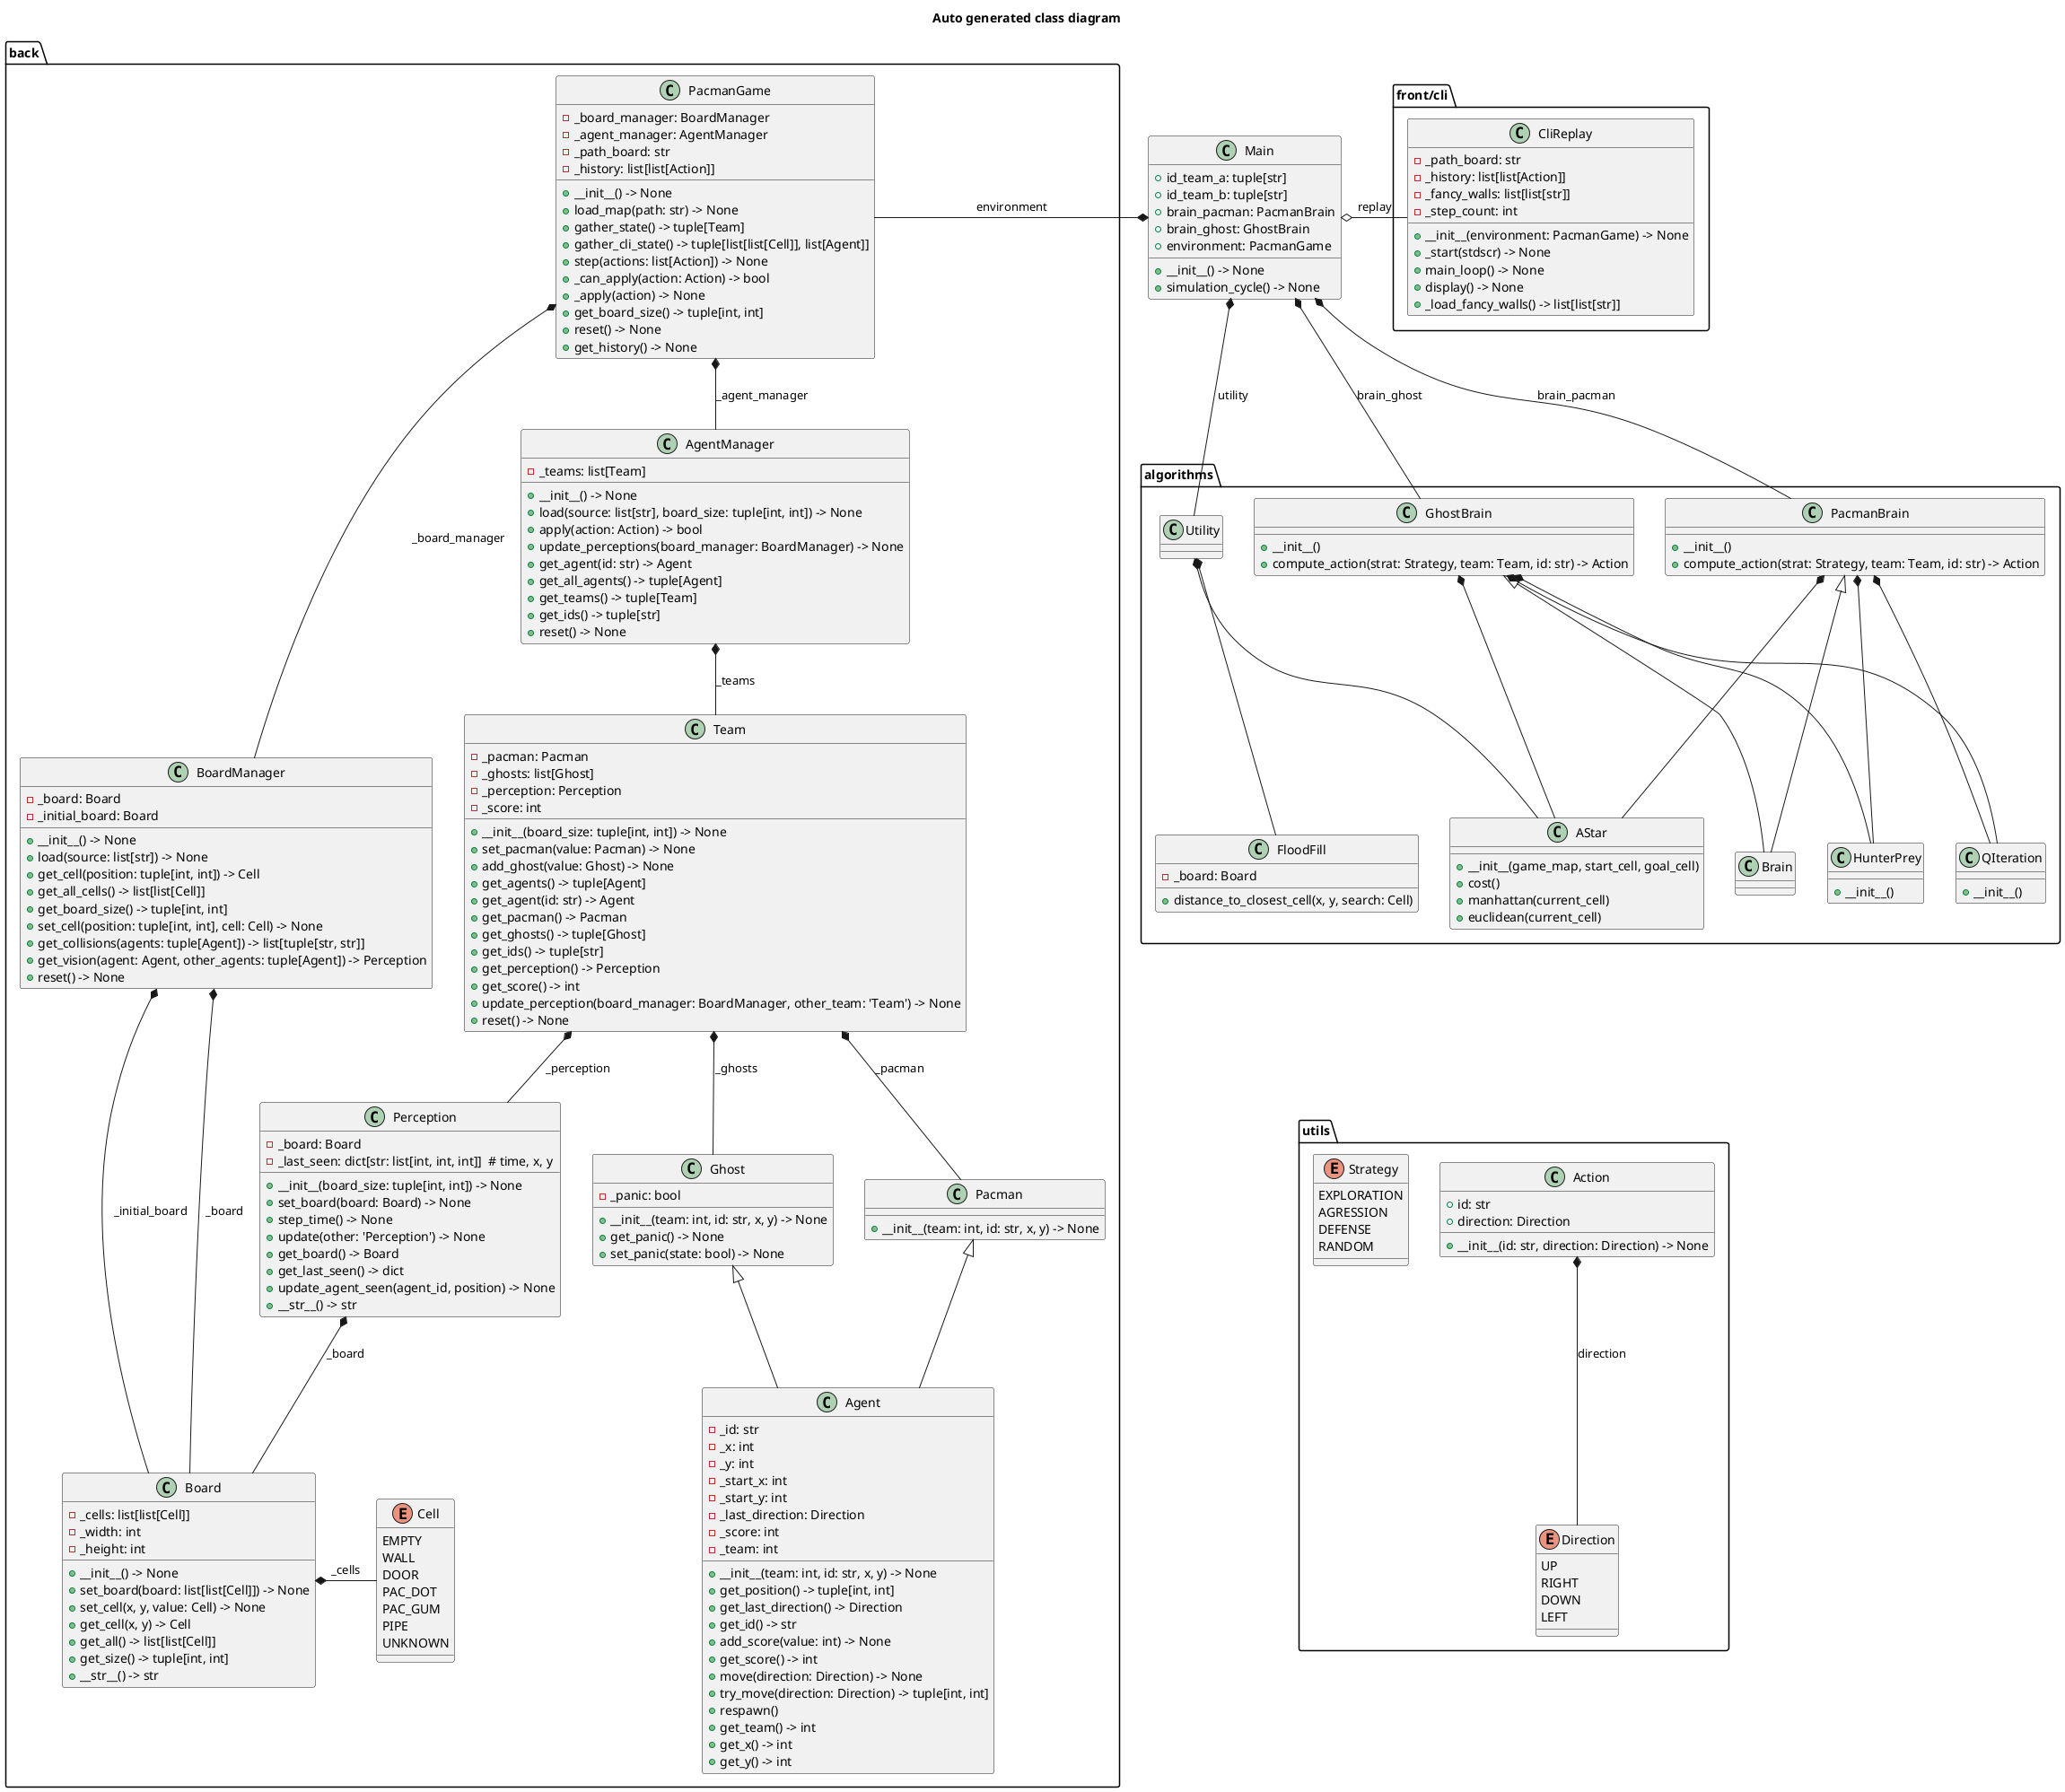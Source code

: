 @startuml class_full
title Auto generated class diagram

package utils {
class Action{
+id: str
+direction: Direction
+ __init__(id: str, direction: Direction) -> None
}
Action *-- Direction : direction

enum Direction {
    UP
    RIGHT
    DOWN
    LEFT
}

enum Strategy {
    EXPLORATION
    AGRESSION
    DEFENSE
    RANDOM
}

}
package back {
class Agent{
-_id: str
-_x: int
-_y: int
-_start_x: int
-_start_y: int
-_last_direction: Direction
-_score: int
-_team: int
+ __init__(team: int, id: str, x, y) -> None
+ get_position() -> tuple[int, int]
+ get_last_direction() -> Direction
+ get_id() -> str
+ add_score(value: int) -> None
+ get_score() -> int
+ move(direction: Direction) -> None
+ try_move(direction: Direction) -> tuple[int, int]
+ respawn()
+ get_team() -> int
+ get_x() -> int
+ get_y() -> int
}

class AgentManager{
-_teams: list[Team]
+ __init__() -> None
+ load(source: list[str], board_size: tuple[int, int]) -> None
+ apply(action: Action) -> bool
+ update_perceptions(board_manager: BoardManager) -> None
+ get_agent(id: str) -> Agent
+ get_all_agents() -> tuple[Agent]
+ get_teams() -> tuple[Team]
+ get_ids() -> tuple[str]
+ reset() -> None
}
AgentManager *-- Team : _teams

class Board{
-_cells: list[list[Cell]]
-_width: int
-_height: int
+ __init__() -> None
+ set_board(board: list[list[Cell]]) -> None
+ set_cell(x, y, value: Cell) -> None
+ get_cell(x, y) -> Cell
+ get_all() -> list[list[Cell]]
+ get_size() -> tuple[int, int]
+ __str__() -> str
}
Board *-r- Cell : _cells

enum Cell {
    EMPTY
    WALL
    DOOR
    PAC_DOT
    PAC_GUM
    PIPE
    UNKNOWN
}

class BoardManager{
-_board: Board
-_initial_board: Board
+ __init__() -> None
+ load(source: list[str]) -> None
+ get_cell(position: tuple[int, int]) -> Cell
+ get_all_cells() -> list[list[Cell]]
+ get_board_size() -> tuple[int, int]
+ set_cell(position: tuple[int, int], cell: Cell) -> None
+ get_collisions(agents: tuple[Agent]) -> list[tuple[str, str]]
+ get_vision(agent: Agent, other_agents: tuple[Agent]) -> Perception
+ reset() -> None
}
BoardManager *-- Board : _board
BoardManager *-- Board : _initial_board

class Ghost{
-_panic: bool
+ __init__(team: int, id: str, x, y) -> None
+ get_panic() -> None
+ set_panic(state: bool) -> None
}
Ghost <|-- Agent

class Pacman{
+ __init__(team: int, id: str, x, y) -> None
}
Pacman <|-- Agent

class PacmanGame{
-_board_manager: BoardManager
-_agent_manager: AgentManager
-_path_board: str
-_history: list[list[Action]]
+ __init__() -> None
+ load_map(path: str) -> None
+ gather_state() -> tuple[Team]
+ gather_cli_state() -> tuple[list[list[Cell]], list[Agent]]
+ step(actions: list[Action]) -> None
+ _can_apply(action: Action) -> bool
+ _apply(action) -> None
+ get_board_size() -> tuple[int, int]
+ reset() -> None
+ get_history() -> None
}
PacmanGame *-- BoardManager : _board_manager
PacmanGame *-- AgentManager : _agent_manager

class Perception{
-_board: Board
-_last_seen: dict[str: list[int, int, int]]  # time, x, y
+ __init__(board_size: tuple[int, int]) -> None
+ set_board(board: Board) -> None
+ step_time() -> None
+ update(other: 'Perception') -> None
+ get_board() -> Board
+ get_last_seen() -> dict
+ update_agent_seen(agent_id, position) -> None
+ __str__() -> str
}
Perception *-- Board : _board

class Team{
-_pacman: Pacman
-_ghosts: list[Ghost]
-_perception: Perception
-_score: int
+ __init__(board_size: tuple[int, int]) -> None
+ set_pacman(value: Pacman) -> None
+ add_ghost(value: Ghost) -> None
+ get_agents() -> tuple[Agent]
+ get_agent(id: str) -> Agent
+ get_pacman() -> Pacman
+ get_ghosts() -> tuple[Ghost]
+ get_ids() -> tuple[str]
+ get_perception() -> Perception
+ get_score() -> int
+ update_perception(board_manager: BoardManager, other_team: 'Team') -> None
+ reset() -> None
}
Team *-- Pacman : _pacman
Team *-- Ghost : _ghosts
Team *-- Perception : _perception

}
package algorithms {
class AStar{
+ __init__(game_map, start_cell, goal_cell)
+ cost()
+ manhattan(current_cell)
+ euclidean(current_cell)
}

class GhostBrain{
+ __init__()
+ compute_action(strat: Strategy, team: Team, id: str) -> Action
}
GhostBrain <|-- Brain
GhostBrain *-- AStar
GhostBrain *-- HunterPrey
GhostBrain *-- QIteration

class HunterPrey{
+ __init__()
}

class PacmanBrain{
+ __init__()
+ compute_action(strat: Strategy, team: Team, id: str) -> Action
}
PacmanBrain <|-- Brain
PacmanBrain *-- AStar
PacmanBrain *-- HunterPrey
PacmanBrain *-- QIteration

class QIteration{
+ __init__()
}

class Utility{

}
Utility *-- FloodFill
Utility *-- AStar
class FloodFill{
- _board: Board
+ distance_to_closest_cell(x, y, search: Cell)
}

}
package front/cli {
class CliReplay{
-_path_board: str
-_history: list[list[Action]]
-_fancy_walls: list[list[str]]
-_step_count: int
+ __init__(environment: PacmanGame) -> None
+ _start(stdscr) -> None
+ main_loop() -> None
+ display() -> None
+ _load_fancy_walls() -> list[list[str]]
}

}

class Main{
+id_team_a: tuple[str]
+id_team_b: tuple[str]
+brain_pacman: PacmanBrain
+brain_ghost: GhostBrain
+environment: PacmanGame
+ __init__() -> None
+ simulation_cycle() -> None
}
Main *-- PacmanBrain : brain_pacman
Main *-- GhostBrain : brain_ghost
Main *-- Utility : utility
Main *-l- PacmanGame : environment
Main o-r- CliReplay : replay

' invisible organisational links
Action -u[hidden]- AStar
BoardManager -r[hidden]- Team
Utility -r[hidden]- GhostBrain

@enduml
